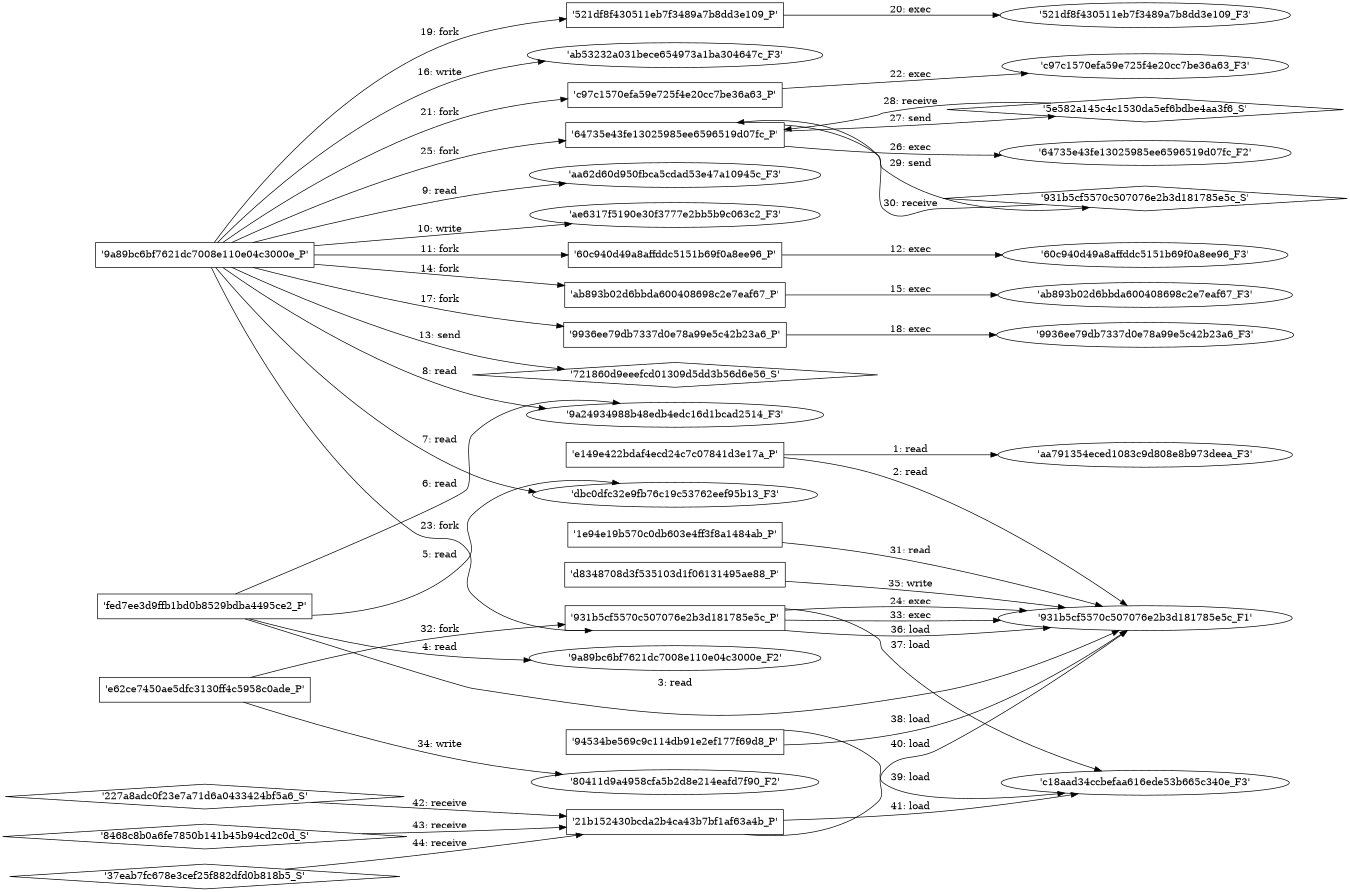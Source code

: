 digraph "D:\Learning\Paper\apt\基于CTI的攻击预警\Dataset\攻击图\ASGfromALLCTI\Almost 100 Organizations in Brazil Targeted with Banking Trojan.dot" {
rankdir="LR"
size="9"
fixedsize="false"
splines="true"
nodesep=0.3
ranksep=0
fontsize=10
overlap="scalexy"
engine= "neato"
	"'aa791354eced1083c9d808e8b973deea_F3'" [node_type=file shape=ellipse]
	"'e149e422bdaf4ecd24c7c07841d3e17a_P'" [node_type=Process shape=box]
	"'e149e422bdaf4ecd24c7c07841d3e17a_P'" -> "'aa791354eced1083c9d808e8b973deea_F3'" [label="1: read"]
	"'931b5cf5570c507076e2b3d181785e5c_F1'" [node_type=file shape=ellipse]
	"'e149e422bdaf4ecd24c7c07841d3e17a_P'" [node_type=Process shape=box]
	"'e149e422bdaf4ecd24c7c07841d3e17a_P'" -> "'931b5cf5570c507076e2b3d181785e5c_F1'" [label="2: read"]
	"'931b5cf5570c507076e2b3d181785e5c_F1'" [node_type=file shape=ellipse]
	"'fed7ee3d9ffb1bd0b8529bdba4495ce2_P'" [node_type=Process shape=box]
	"'fed7ee3d9ffb1bd0b8529bdba4495ce2_P'" -> "'931b5cf5570c507076e2b3d181785e5c_F1'" [label="3: read"]
	"'9a89bc6bf7621dc7008e110e04c3000e_F2'" [node_type=file shape=ellipse]
	"'fed7ee3d9ffb1bd0b8529bdba4495ce2_P'" [node_type=Process shape=box]
	"'fed7ee3d9ffb1bd0b8529bdba4495ce2_P'" -> "'9a89bc6bf7621dc7008e110e04c3000e_F2'" [label="4: read"]
	"'dbc0dfc32e9fb76c19c53762eef95b13_F3'" [node_type=file shape=ellipse]
	"'fed7ee3d9ffb1bd0b8529bdba4495ce2_P'" [node_type=Process shape=box]
	"'fed7ee3d9ffb1bd0b8529bdba4495ce2_P'" -> "'dbc0dfc32e9fb76c19c53762eef95b13_F3'" [label="5: read"]
	"'9a24934988b48edb4edc16d1bcad2514_F3'" [node_type=file shape=ellipse]
	"'fed7ee3d9ffb1bd0b8529bdba4495ce2_P'" [node_type=Process shape=box]
	"'fed7ee3d9ffb1bd0b8529bdba4495ce2_P'" -> "'9a24934988b48edb4edc16d1bcad2514_F3'" [label="6: read"]
	"'dbc0dfc32e9fb76c19c53762eef95b13_F3'" [node_type=file shape=ellipse]
	"'9a89bc6bf7621dc7008e110e04c3000e_P'" [node_type=Process shape=box]
	"'9a89bc6bf7621dc7008e110e04c3000e_P'" -> "'dbc0dfc32e9fb76c19c53762eef95b13_F3'" [label="7: read"]
	"'9a24934988b48edb4edc16d1bcad2514_F3'" [node_type=file shape=ellipse]
	"'9a89bc6bf7621dc7008e110e04c3000e_P'" [node_type=Process shape=box]
	"'9a89bc6bf7621dc7008e110e04c3000e_P'" -> "'9a24934988b48edb4edc16d1bcad2514_F3'" [label="8: read"]
	"'aa62d60d950fbca5cdad53e47a10945c_F3'" [node_type=file shape=ellipse]
	"'9a89bc6bf7621dc7008e110e04c3000e_P'" [node_type=Process shape=box]
	"'9a89bc6bf7621dc7008e110e04c3000e_P'" -> "'aa62d60d950fbca5cdad53e47a10945c_F3'" [label="9: read"]
	"'ae6317f5190e30f3777e2bb5b9c063c2_F3'" [node_type=file shape=ellipse]
	"'9a89bc6bf7621dc7008e110e04c3000e_P'" [node_type=Process shape=box]
	"'9a89bc6bf7621dc7008e110e04c3000e_P'" -> "'ae6317f5190e30f3777e2bb5b9c063c2_F3'" [label="10: write"]
	"'9a89bc6bf7621dc7008e110e04c3000e_P'" [node_type=Process shape=box]
	"'60c940d49a8affddc5151b69f0a8ee96_P'" [node_type=Process shape=box]
	"'9a89bc6bf7621dc7008e110e04c3000e_P'" -> "'60c940d49a8affddc5151b69f0a8ee96_P'" [label="11: fork"]
	"'60c940d49a8affddc5151b69f0a8ee96_P'" [node_type=Process shape=box]
	"'60c940d49a8affddc5151b69f0a8ee96_F3'" [node_type=File shape=ellipse]
	"'60c940d49a8affddc5151b69f0a8ee96_P'" -> "'60c940d49a8affddc5151b69f0a8ee96_F3'" [label="12: exec"]
	"'721860d9eeefcd01309d5dd3b56d6e56_S'" [node_type=Socket shape=diamond]
	"'9a89bc6bf7621dc7008e110e04c3000e_P'" [node_type=Process shape=box]
	"'9a89bc6bf7621dc7008e110e04c3000e_P'" -> "'721860d9eeefcd01309d5dd3b56d6e56_S'" [label="13: send"]
	"'9a89bc6bf7621dc7008e110e04c3000e_P'" [node_type=Process shape=box]
	"'ab893b02d6bbda600408698c2e7eaf67_P'" [node_type=Process shape=box]
	"'9a89bc6bf7621dc7008e110e04c3000e_P'" -> "'ab893b02d6bbda600408698c2e7eaf67_P'" [label="14: fork"]
	"'ab893b02d6bbda600408698c2e7eaf67_P'" [node_type=Process shape=box]
	"'ab893b02d6bbda600408698c2e7eaf67_F3'" [node_type=File shape=ellipse]
	"'ab893b02d6bbda600408698c2e7eaf67_P'" -> "'ab893b02d6bbda600408698c2e7eaf67_F3'" [label="15: exec"]
	"'ab53232a031bece654973a1ba304647c_F3'" [node_type=file shape=ellipse]
	"'9a89bc6bf7621dc7008e110e04c3000e_P'" [node_type=Process shape=box]
	"'9a89bc6bf7621dc7008e110e04c3000e_P'" -> "'ab53232a031bece654973a1ba304647c_F3'" [label="16: write"]
	"'9a89bc6bf7621dc7008e110e04c3000e_P'" [node_type=Process shape=box]
	"'9936ee79db7337d0e78a99e5c42b23a6_P'" [node_type=Process shape=box]
	"'9a89bc6bf7621dc7008e110e04c3000e_P'" -> "'9936ee79db7337d0e78a99e5c42b23a6_P'" [label="17: fork"]
	"'9936ee79db7337d0e78a99e5c42b23a6_P'" [node_type=Process shape=box]
	"'9936ee79db7337d0e78a99e5c42b23a6_F3'" [node_type=File shape=ellipse]
	"'9936ee79db7337d0e78a99e5c42b23a6_P'" -> "'9936ee79db7337d0e78a99e5c42b23a6_F3'" [label="18: exec"]
	"'9a89bc6bf7621dc7008e110e04c3000e_P'" [node_type=Process shape=box]
	"'521df8f430511eb7f3489a7b8dd3e109_P'" [node_type=Process shape=box]
	"'9a89bc6bf7621dc7008e110e04c3000e_P'" -> "'521df8f430511eb7f3489a7b8dd3e109_P'" [label="19: fork"]
	"'521df8f430511eb7f3489a7b8dd3e109_P'" [node_type=Process shape=box]
	"'521df8f430511eb7f3489a7b8dd3e109_F3'" [node_type=File shape=ellipse]
	"'521df8f430511eb7f3489a7b8dd3e109_P'" -> "'521df8f430511eb7f3489a7b8dd3e109_F3'" [label="20: exec"]
	"'9a89bc6bf7621dc7008e110e04c3000e_P'" [node_type=Process shape=box]
	"'c97c1570efa59e725f4e20cc7be36a63_P'" [node_type=Process shape=box]
	"'9a89bc6bf7621dc7008e110e04c3000e_P'" -> "'c97c1570efa59e725f4e20cc7be36a63_P'" [label="21: fork"]
	"'c97c1570efa59e725f4e20cc7be36a63_P'" [node_type=Process shape=box]
	"'c97c1570efa59e725f4e20cc7be36a63_F3'" [node_type=File shape=ellipse]
	"'c97c1570efa59e725f4e20cc7be36a63_P'" -> "'c97c1570efa59e725f4e20cc7be36a63_F3'" [label="22: exec"]
	"'9a89bc6bf7621dc7008e110e04c3000e_P'" [node_type=Process shape=box]
	"'931b5cf5570c507076e2b3d181785e5c_P'" [node_type=Process shape=box]
	"'9a89bc6bf7621dc7008e110e04c3000e_P'" -> "'931b5cf5570c507076e2b3d181785e5c_P'" [label="23: fork"]
	"'931b5cf5570c507076e2b3d181785e5c_P'" [node_type=Process shape=box]
	"'931b5cf5570c507076e2b3d181785e5c_F1'" [node_type=File shape=ellipse]
	"'931b5cf5570c507076e2b3d181785e5c_P'" -> "'931b5cf5570c507076e2b3d181785e5c_F1'" [label="24: exec"]
	"'9a89bc6bf7621dc7008e110e04c3000e_P'" [node_type=Process shape=box]
	"'64735e43fe13025985ee6596519d07fc_P'" [node_type=Process shape=box]
	"'9a89bc6bf7621dc7008e110e04c3000e_P'" -> "'64735e43fe13025985ee6596519d07fc_P'" [label="25: fork"]
	"'64735e43fe13025985ee6596519d07fc_P'" [node_type=Process shape=box]
	"'64735e43fe13025985ee6596519d07fc_F2'" [node_type=File shape=ellipse]
	"'64735e43fe13025985ee6596519d07fc_P'" -> "'64735e43fe13025985ee6596519d07fc_F2'" [label="26: exec"]
	"'5e582a145c4c1530da5ef6bdbe4aa3f6_S'" [node_type=Socket shape=diamond]
	"'64735e43fe13025985ee6596519d07fc_P'" [node_type=Process shape=box]
	"'64735e43fe13025985ee6596519d07fc_P'" -> "'5e582a145c4c1530da5ef6bdbe4aa3f6_S'" [label="27: send"]
	"'5e582a145c4c1530da5ef6bdbe4aa3f6_S'" -> "'64735e43fe13025985ee6596519d07fc_P'" [label="28: receive"]
	"'931b5cf5570c507076e2b3d181785e5c_S'" [node_type=Socket shape=diamond]
	"'64735e43fe13025985ee6596519d07fc_P'" [node_type=Process shape=box]
	"'64735e43fe13025985ee6596519d07fc_P'" -> "'931b5cf5570c507076e2b3d181785e5c_S'" [label="29: send"]
	"'931b5cf5570c507076e2b3d181785e5c_S'" -> "'64735e43fe13025985ee6596519d07fc_P'" [label="30: receive"]
	"'931b5cf5570c507076e2b3d181785e5c_F1'" [node_type=file shape=ellipse]
	"'1e94e19b570c0db603e4ff3f8a1484ab_P'" [node_type=Process shape=box]
	"'1e94e19b570c0db603e4ff3f8a1484ab_P'" -> "'931b5cf5570c507076e2b3d181785e5c_F1'" [label="31: read"]
	"'e62ce7450ae5dfc3130ff4c5958c0ade_P'" [node_type=Process shape=box]
	"'931b5cf5570c507076e2b3d181785e5c_P'" [node_type=Process shape=box]
	"'e62ce7450ae5dfc3130ff4c5958c0ade_P'" -> "'931b5cf5570c507076e2b3d181785e5c_P'" [label="32: fork"]
	"'931b5cf5570c507076e2b3d181785e5c_P'" [node_type=Process shape=box]
	"'931b5cf5570c507076e2b3d181785e5c_F1'" [node_type=File shape=ellipse]
	"'931b5cf5570c507076e2b3d181785e5c_P'" -> "'931b5cf5570c507076e2b3d181785e5c_F1'" [label="33: exec"]
	"'80411d9a4958cfa5b2d8e214eafd7f90_F2'" [node_type=file shape=ellipse]
	"'e62ce7450ae5dfc3130ff4c5958c0ade_P'" [node_type=Process shape=box]
	"'e62ce7450ae5dfc3130ff4c5958c0ade_P'" -> "'80411d9a4958cfa5b2d8e214eafd7f90_F2'" [label="34: write"]
	"'931b5cf5570c507076e2b3d181785e5c_F1'" [node_type=file shape=ellipse]
	"'d8348708d3f535103d1f06131495ae88_P'" [node_type=Process shape=box]
	"'d8348708d3f535103d1f06131495ae88_P'" -> "'931b5cf5570c507076e2b3d181785e5c_F1'" [label="35: write"]
	"'931b5cf5570c507076e2b3d181785e5c_F1'" [node_type=file shape=ellipse]
	"'931b5cf5570c507076e2b3d181785e5c_P'" [node_type=Process shape=box]
	"'931b5cf5570c507076e2b3d181785e5c_P'" -> "'931b5cf5570c507076e2b3d181785e5c_F1'" [label="36: load"]
	"'c18aad34ccbefaa616ede53b665c340e_F3'" [node_type=file shape=ellipse]
	"'931b5cf5570c507076e2b3d181785e5c_P'" [node_type=Process shape=box]
	"'931b5cf5570c507076e2b3d181785e5c_P'" -> "'c18aad34ccbefaa616ede53b665c340e_F3'" [label="37: load"]
	"'931b5cf5570c507076e2b3d181785e5c_F1'" [node_type=file shape=ellipse]
	"'94534be569c9c114db91e2ef177f69d8_P'" [node_type=Process shape=box]
	"'94534be569c9c114db91e2ef177f69d8_P'" -> "'931b5cf5570c507076e2b3d181785e5c_F1'" [label="38: load"]
	"'c18aad34ccbefaa616ede53b665c340e_F3'" [node_type=file shape=ellipse]
	"'94534be569c9c114db91e2ef177f69d8_P'" [node_type=Process shape=box]
	"'94534be569c9c114db91e2ef177f69d8_P'" -> "'c18aad34ccbefaa616ede53b665c340e_F3'" [label="39: load"]
	"'931b5cf5570c507076e2b3d181785e5c_F1'" [node_type=file shape=ellipse]
	"'21b152430bcda2b4ca43b7bf1af63a4b_P'" [node_type=Process shape=box]
	"'21b152430bcda2b4ca43b7bf1af63a4b_P'" -> "'931b5cf5570c507076e2b3d181785e5c_F1'" [label="40: load"]
	"'c18aad34ccbefaa616ede53b665c340e_F3'" [node_type=file shape=ellipse]
	"'21b152430bcda2b4ca43b7bf1af63a4b_P'" [node_type=Process shape=box]
	"'21b152430bcda2b4ca43b7bf1af63a4b_P'" -> "'c18aad34ccbefaa616ede53b665c340e_F3'" [label="41: load"]
	"'21b152430bcda2b4ca43b7bf1af63a4b_P'" [node_type=Process shape=box]
	"'227a8adc0f23e7a71d6a0433424bf5a6_S'" [node_type=Socket shape=diamond]
	"'227a8adc0f23e7a71d6a0433424bf5a6_S'" -> "'21b152430bcda2b4ca43b7bf1af63a4b_P'" [label="42: receive"]
	"'21b152430bcda2b4ca43b7bf1af63a4b_P'" [node_type=Process shape=box]
	"'8468c8b0a6fe7850b141b45b94cd2c0d_S'" [node_type=Socket shape=diamond]
	"'8468c8b0a6fe7850b141b45b94cd2c0d_S'" -> "'21b152430bcda2b4ca43b7bf1af63a4b_P'" [label="43: receive"]
	"'21b152430bcda2b4ca43b7bf1af63a4b_P'" [node_type=Process shape=box]
	"'37eab7fc678e3cef25f882dfd0b818b5_S'" [node_type=Socket shape=diamond]
	"'37eab7fc678e3cef25f882dfd0b818b5_S'" -> "'21b152430bcda2b4ca43b7bf1af63a4b_P'" [label="44: receive"]
}
